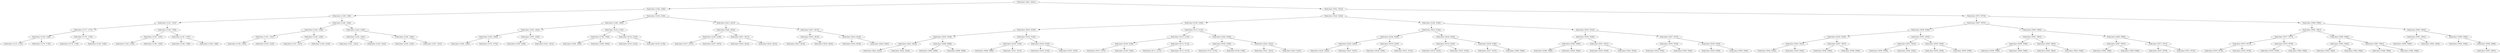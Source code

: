 digraph G{
1627774566 [label="Node{data=[2621, 2621]}"]
1627774566 -> 449622185
449622185 [label="Node{data=[1248, 1248]}"]
449622185 -> 1928984754
1928984754 [label="Node{data=[1189, 1189]}"]
1928984754 -> 872806547
872806547 [label="Node{data=[1181, 1181]}"]
872806547 -> 2067588763
2067588763 [label="Node{data=[1177, 1177]}"]
2067588763 -> 76171437
76171437 [label="Node{data=[1148, 1148]}"]
76171437 -> 965418214
965418214 [label="Node{data=[1133, 1133]}"]
76171437 -> 575781412
575781412 [label="Node{data=[1176, 1176]}"]
2067588763 -> 1044744395
1044744395 [label="Node{data=[1179, 1179]}"]
1044744395 -> 1759273102
1759273102 [label="Node{data=[1178, 1178]}"]
1044744395 -> 164703583
164703583 [label="Node{data=[1180, 1180]}"]
872806547 -> 654194395
654194395 [label="Node{data=[1185, 1185]}"]
654194395 -> 888140063
888140063 [label="Node{data=[1183, 1183]}"]
888140063 -> 1069297436
1069297436 [label="Node{data=[1182, 1182]}"]
888140063 -> 1065829985
1065829985 [label="Node{data=[1184, 1184]}"]
654194395 -> 1754855332
1754855332 [label="Node{data=[1187, 1187]}"]
1754855332 -> 590644385
590644385 [label="Node{data=[1186, 1186]}"]
1754855332 -> 2100202260
2100202260 [label="Node{data=[1188, 1188]}"]
1928984754 -> 2015325854
2015325854 [label="Node{data=[1240, 1240]}"]
2015325854 -> 1461031918
1461031918 [label="Node{data=[1236, 1236]}"]
1461031918 -> 1350763553
1350763553 [label="Node{data=[1191, 1191]}"]
1350763553 -> 1501315854
1501315854 [label="Node{data=[1190, 1190]}"]
1350763553 -> 1519697185
1519697185 [label="Node{data=[1225, 1225]}"]
1461031918 -> 568708990
568708990 [label="Node{data=[1238, 1238]}"]
568708990 -> 1771005295
1771005295 [label="Node{data=[1237, 1237]}"]
568708990 -> 1380986723
1380986723 [label="Node{data=[1239, 1239]}"]
2015325854 -> 760409533
760409533 [label="Node{data=[1244, 1244]}"]
760409533 -> 583223638
583223638 [label="Node{data=[1242, 1242]}"]
583223638 -> 821425276
821425276 [label="Node{data=[1241, 1241]}"]
583223638 -> 1661861430
1661861430 [label="Node{data=[1243, 1243]}"]
760409533 -> 1502136559
1502136559 [label="Node{data=[1246, 1246]}"]
1502136559 -> 1631167345
1631167345 [label="Node{data=[1245, 1245]}"]
1502136559 -> 2121334078
2121334078 [label="Node{data=[1247, 1247]}"]
449622185 -> 1921011848
1921011848 [label="Node{data=[2146, 2146]}"]
1921011848 -> 1842360711
1842360711 [label="Node{data=[1496, 1496]}"]
1842360711 -> 1105081703
1105081703 [label="Node{data=[1402, 1402]}"]
1105081703 -> 943630703
943630703 [label="Node{data=[1294, 1294]}"]
943630703 -> 1221245680
1221245680 [label="Node{data=[1280, 1280]}"]
943630703 -> 612038247
612038247 [label="Node{data=[1374, 1374]}"]
1105081703 -> 348097154
348097154 [label="Node{data=[1450, 1450]}"]
348097154 -> 1493646507
1493646507 [label="Node{data=[1449, 1449]}"]
348097154 -> 1149702209
1149702209 [label="Node{data=[1451, 1451]}"]
1842360711 -> 935137144
935137144 [label="Node{data=[2142, 2142]}"]
935137144 -> 1597929623
1597929623 [label="Node{data=[1794, 1794]}"]
1597929623 -> 1069348287
1069348287 [label="Node{data=[1499, 1499]}"]
1597929623 -> 1128656657
1128656657 [label="Node{data=[1800, 1800]}"]
935137144 -> 475856590
475856590 [label="Node{data=[2144, 2144]}"]
475856590 -> 806012690
806012690 [label="Node{data=[2143, 2143]}"]
475856590 -> 1757662625
1757662625 [label="Node{data=[2145, 2145]}"]
1921011848 -> 68328143
68328143 [label="Node{data=[2613, 2613]}"]
68328143 -> 2135141901
2135141901 [label="Node{data=[2404, 2404]}"]
2135141901 -> 429376672
429376672 [label="Node{data=[2148, 2148]}"]
429376672 -> 1867496694
1867496694 [label="Node{data=[2147, 2147]}"]
429376672 -> 2140899122
2140899122 [label="Node{data=[2307, 2307]}"]
2135141901 -> 499805450
499805450 [label="Node{data=[2611, 2611]}"]
499805450 -> 979306711
979306711 [label="Node{data=[2610, 2610]}"]
499805450 -> 677755750
677755750 [label="Node{data=[2612, 2612]}"]
68328143 -> 199494479
199494479 [label="Node{data=[2617, 2617]}"]
199494479 -> 1166578948
1166578948 [label="Node{data=[2615, 2615]}"]
1166578948 -> 131278034
131278034 [label="Node{data=[2614, 2614]}"]
1166578948 -> 40370629
40370629 [label="Node{data=[2616, 2616]}"]
199494479 -> 704502964
704502964 [label="Node{data=[2619, 2619]}"]
704502964 -> 677141562
677141562 [label="Node{data=[2618, 2618]}"]
704502964 -> 917968983
917968983 [label="Node{data=[2620, 2620]}"]
1627774566 -> 1947423085
1947423085 [label="Node{data=[5541, 5541]}"]
1947423085 -> 860629799
860629799 [label="Node{data=[5224, 5224]}"]
860629799 -> 2033913080
2033913080 [label="Node{data=[5106, 5106]}"]
2033913080 -> 2009126440
2009126440 [label="Node{data=[5018, 5018]}"]
2009126440 -> 422996356
422996356 [label="Node{data=[3035, 3035]}"]
422996356 -> 1274117270
1274117270 [label="Node{data=[2623, 2623]}"]
1274117270 -> 1779230172
1779230172 [label="Node{data=[2622, 2622]}"]
1274117270 -> 462167843
462167843 [label="Node{data=[2624, 2624]}"]
422996356 -> 836513695
836513695 [label="Node{data=[4086, 4086]}"]
836513695 -> 1896476926
1896476926 [label="Node{data=[3609, 3609]}"]
836513695 -> 2091305222
2091305222 [label="Node{data=[4089, 4089]}"]
2009126440 -> 128496822
128496822 [label="Node{data=[5102, 5102]}"]
128496822 -> 1473823499
1473823499 [label="Node{data=[5100, 5100]}"]
1473823499 -> 1776834318
1776834318 [label="Node{data=[5099, 5099]}"]
1473823499 -> 592203212
592203212 [label="Node{data=[5101, 5101]}"]
128496822 -> 1627602967
1627602967 [label="Node{data=[5104, 5104]}"]
1627602967 -> 1892816807
1892816807 [label="Node{data=[5103, 5103]}"]
1627602967 -> 1537830548
1537830548 [label="Node{data=[5105, 5105]}"]
2033913080 -> 449473024
449473024 [label="Node{data=[5114, 5114]}"]
449473024 -> 1639092918
1639092918 [label="Node{data=[5110, 5110]}"]
1639092918 -> 20831752
20831752 [label="Node{data=[5108, 5108]}"]
20831752 -> 300998005
300998005 [label="Node{data=[5107, 5107]}"]
20831752 -> 1478704929
1478704929 [label="Node{data=[5109, 5109]}"]
1639092918 -> 770777521
770777521 [label="Node{data=[5112, 5112]}"]
770777521 -> 1112766361
1112766361 [label="Node{data=[5111, 5111]}"]
770777521 -> 1432293843
1432293843 [label="Node{data=[5113, 5113]}"]
449473024 -> 340063854
340063854 [label="Node{data=[5204, 5204]}"]
340063854 -> 807186942
807186942 [label="Node{data=[5165, 5165]}"]
807186942 -> 1764419547
1764419547 [label="Node{data=[5115, 5115]}"]
807186942 -> 1146528420
1146528420 [label="Node{data=[5196, 5196]}"]
340063854 -> 1997724614
1997724614 [label="Node{data=[5222, 5222]}"]
1997724614 -> 575936411
575936411 [label="Node{data=[5221, 5221]}"]
1997724614 -> 486422581
486422581 [label="Node{data=[5223, 5223]}"]
860629799 -> 1833757324
1833757324 [label="Node{data=[5326, 5326]}"]
1833757324 -> 216121352
216121352 [label="Node{data=[5232, 5232]}"]
216121352 -> 244049600
244049600 [label="Node{data=[5228, 5228]}"]
244049600 -> 1675188404
1675188404 [label="Node{data=[5226, 5226]}"]
1675188404 -> 1774966473
1774966473 [label="Node{data=[5225, 5225]}"]
1675188404 -> 1797827192
1797827192 [label="Node{data=[5227, 5227]}"]
244049600 -> 977595451
977595451 [label="Node{data=[5230, 5230]}"]
977595451 -> 326176575
326176575 [label="Node{data=[5229, 5229]}"]
977595451 -> 616295942
616295942 [label="Node{data=[5231, 5231]}"]
216121352 -> 175041411
175041411 [label="Node{data=[5236, 5236]}"]
175041411 -> 391576513
391576513 [label="Node{data=[5234, 5234]}"]
391576513 -> 214238947
214238947 [label="Node{data=[5233, 5233]}"]
391576513 -> 2004157091
2004157091 [label="Node{data=[5235, 5235]}"]
175041411 -> 171629885
171629885 [label="Node{data=[5238, 5238]}"]
171629885 -> 705869640
705869640 [label="Node{data=[5237, 5237]}"]
171629885 -> 239361783
239361783 [label="Node{data=[5298, 5298]}"]
1833757324 -> 1367029126
1367029126 [label="Node{data=[5533, 5533]}"]
1367029126 -> 234146209
234146209 [label="Node{data=[5529, 5529]}"]
234146209 -> 853772192
853772192 [label="Node{data=[5456, 5456]}"]
853772192 -> 519886061
519886061 [label="Node{data=[5368, 5368]}"]
853772192 -> 371398065
371398065 [label="Node{data=[5528, 5528]}"]
234146209 -> 1035042581
1035042581 [label="Node{data=[5531, 5531]}"]
1035042581 -> 323039620
323039620 [label="Node{data=[5530, 5530]}"]
1035042581 -> 1801635005
1801635005 [label="Node{data=[5532, 5532]}"]
1367029126 -> 1700973309
1700973309 [label="Node{data=[5537, 5537]}"]
1700973309 -> 1394432147
1394432147 [label="Node{data=[5535, 5535]}"]
1394432147 -> 1229622885
1229622885 [label="Node{data=[5534, 5534]}"]
1394432147 -> 888208605
888208605 [label="Node{data=[5536, 5536]}"]
1700973309 -> 1203170716
1203170716 [label="Node{data=[5539, 5539]}"]
1203170716 -> 2128018489
2128018489 [label="Node{data=[5538, 5538]}"]
1203170716 -> 1668447264
1668447264 [label="Node{data=[5540, 5540]}"]
1947423085 -> 1356296839
1356296839 [label="Node{data=[5573, 5573]}"]
1356296839 -> 553500428
553500428 [label="Node{data=[5557, 5557]}"]
553500428 -> 1770240030
1770240030 [label="Node{data=[5549, 5549]}"]
1770240030 -> 434133618
434133618 [label="Node{data=[5545, 5545]}"]
434133618 -> 1925726339
1925726339 [label="Node{data=[5543, 5543]}"]
1925726339 -> 1056998409
1056998409 [label="Node{data=[5542, 5542]}"]
1925726339 -> 1261930687
1261930687 [label="Node{data=[5544, 5544]}"]
434133618 -> 1352628321
1352628321 [label="Node{data=[5547, 5547]}"]
1352628321 -> 1625552553
1625552553 [label="Node{data=[5546, 5546]}"]
1352628321 -> 1542985328
1542985328 [label="Node{data=[5548, 5548]}"]
1770240030 -> 746397632
746397632 [label="Node{data=[5553, 5553]}"]
746397632 -> 118105694
118105694 [label="Node{data=[5551, 5551]}"]
118105694 -> 2015616680
2015616680 [label="Node{data=[5550, 5550]}"]
118105694 -> 1676876874
1676876874 [label="Node{data=[5552, 5552]}"]
746397632 -> 657755371
657755371 [label="Node{data=[5555, 5555]}"]
657755371 -> 1910138501
1910138501 [label="Node{data=[5554, 5554]}"]
657755371 -> 401223816
401223816 [label="Node{data=[5556, 5556]}"]
553500428 -> 1811967859
1811967859 [label="Node{data=[5565, 5565]}"]
1811967859 -> 1875965388
1875965388 [label="Node{data=[5561, 5561]}"]
1875965388 -> 1293703421
1293703421 [label="Node{data=[5559, 5559]}"]
1293703421 -> 187977638
187977638 [label="Node{data=[5558, 5558]}"]
1293703421 -> 1688257092
1688257092 [label="Node{data=[5560, 5560]}"]
1875965388 -> 204879241
204879241 [label="Node{data=[5563, 5563]}"]
204879241 -> 591552322
591552322 [label="Node{data=[5562, 5562]}"]
204879241 -> 178421235
178421235 [label="Node{data=[5564, 5564]}"]
1811967859 -> 1760701441
1760701441 [label="Node{data=[5569, 5569]}"]
1760701441 -> 1440077547
1440077547 [label="Node{data=[5567, 5567]}"]
1440077547 -> 1692150620
1692150620 [label="Node{data=[5566, 5566]}"]
1440077547 -> 2106105809
2106105809 [label="Node{data=[5568, 5568]}"]
1760701441 -> 73610821
73610821 [label="Node{data=[5571, 5571]}"]
73610821 -> 2147142316
2147142316 [label="Node{data=[5570, 5570]}"]
73610821 -> 2054785220
2054785220 [label="Node{data=[5572, 5572]}"]
1356296839 -> 1136059981
1136059981 [label="Node{data=[5589, 5589]}"]
1136059981 -> 1593454944
1593454944 [label="Node{data=[5581, 5581]}"]
1593454944 -> 2013020089
2013020089 [label="Node{data=[5577, 5577]}"]
2013020089 -> 1098233386
1098233386 [label="Node{data=[5575, 5575]}"]
1098233386 -> 897955015
897955015 [label="Node{data=[5574, 5574]}"]
1098233386 -> 981201446
981201446 [label="Node{data=[5576, 5576]}"]
2013020089 -> 745280295
745280295 [label="Node{data=[5579, 5579]}"]
745280295 -> 1078207590
1078207590 [label="Node{data=[5578, 5578]}"]
745280295 -> 1484751653
1484751653 [label="Node{data=[5580, 5580]}"]
1593454944 -> 1039179982
1039179982 [label="Node{data=[5585, 5585]}"]
1039179982 -> 1909029244
1909029244 [label="Node{data=[5583, 5583]}"]
1909029244 -> 282006583
282006583 [label="Node{data=[5582, 5582]}"]
1909029244 -> 873319328
873319328 [label="Node{data=[5584, 5584]}"]
1039179982 -> 205777727
205777727 [label="Node{data=[5587, 5587]}"]
205777727 -> 922444114
922444114 [label="Node{data=[5586, 5586]}"]
205777727 -> 1585292566
1585292566 [label="Node{data=[5588, 5588]}"]
1136059981 -> 74917298
74917298 [label="Node{data=[5593, 5593]}"]
74917298 -> 402537488
402537488 [label="Node{data=[5591, 5591]}"]
402537488 -> 2061647436
2061647436 [label="Node{data=[5590, 5590]}"]
402537488 -> 1233412371
1233412371 [label="Node{data=[5592, 5592]}"]
74917298 -> 1961072420
1961072420 [label="Node{data=[5595, 5595]}"]
1961072420 -> 303770388
303770388 [label="Node{data=[5594, 5594]}"]
1961072420 -> 2044749637
2044749637 [label="Node{data=[5596, 5596]}"]
2044749637 -> 327552403
327552403 [label="Node{data=[5597, 5597]}"]
}